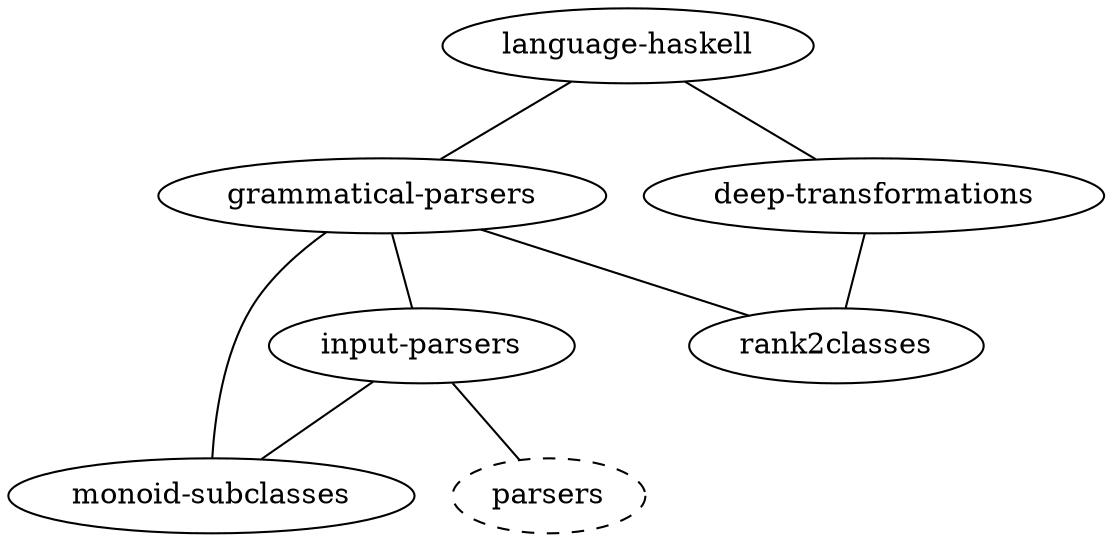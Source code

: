 digraph libraries {
    edge[arrowhead=none];
    parsers[style="dashed"];
    "language-haskell" -> {"grammatical-parsers" "deep-transformations"};
    "grammatical-parsers" -> {"monoid-subclasses" rank2classes "input-parsers"};
    "input-parsers" -> {parsers "monoid-subclasses"};
    "deep-transformations" -> rank2classes}
